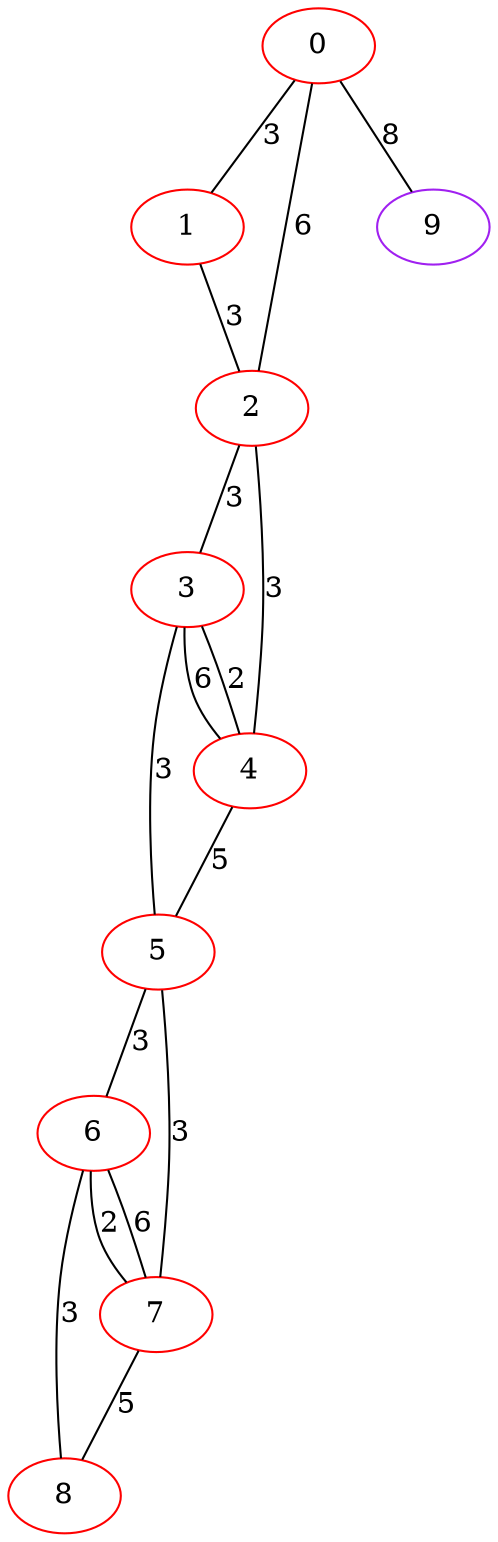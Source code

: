 graph "" {
0 [color=red, weight=1];
1 [color=red, weight=1];
2 [color=red, weight=1];
3 [color=red, weight=1];
4 [color=red, weight=1];
5 [color=red, weight=1];
6 [color=red, weight=1];
7 [color=red, weight=1];
8 [color=red, weight=1];
9 [color=purple, weight=4];
0 -- 1  [key=0, label=3];
0 -- 2  [key=0, label=6];
0 -- 9  [key=0, label=8];
1 -- 2  [key=0, label=3];
2 -- 3  [key=0, label=3];
2 -- 4  [key=0, label=3];
3 -- 4  [key=0, label=2];
3 -- 4  [key=1, label=6];
3 -- 5  [key=0, label=3];
4 -- 5  [key=0, label=5];
5 -- 6  [key=0, label=3];
5 -- 7  [key=0, label=3];
6 -- 8  [key=0, label=3];
6 -- 7  [key=0, label=6];
6 -- 7  [key=1, label=2];
7 -- 8  [key=0, label=5];
}
